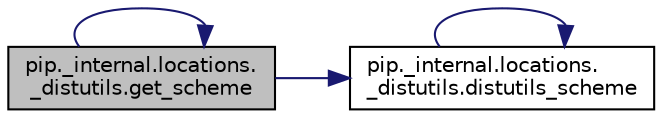 digraph "pip._internal.locations._distutils.get_scheme"
{
 // LATEX_PDF_SIZE
  edge [fontname="Helvetica",fontsize="10",labelfontname="Helvetica",labelfontsize="10"];
  node [fontname="Helvetica",fontsize="10",shape=record];
  rankdir="LR";
  Node1 [label="pip._internal.locations.\l_distutils.get_scheme",height=0.2,width=0.4,color="black", fillcolor="grey75", style="filled", fontcolor="black",tooltip=" "];
  Node1 -> Node2 [color="midnightblue",fontsize="10",style="solid",fontname="Helvetica"];
  Node2 [label="pip._internal.locations.\l_distutils.distutils_scheme",height=0.2,width=0.4,color="black", fillcolor="white", style="filled",URL="$dd/d77/namespacepip_1_1__internal_1_1locations_1_1__distutils.html#a563b0d95a7478da23269ab494dfbb3ee",tooltip=" "];
  Node2 -> Node2 [color="midnightblue",fontsize="10",style="solid",fontname="Helvetica"];
  Node1 -> Node1 [color="midnightblue",fontsize="10",style="solid",fontname="Helvetica"];
}
